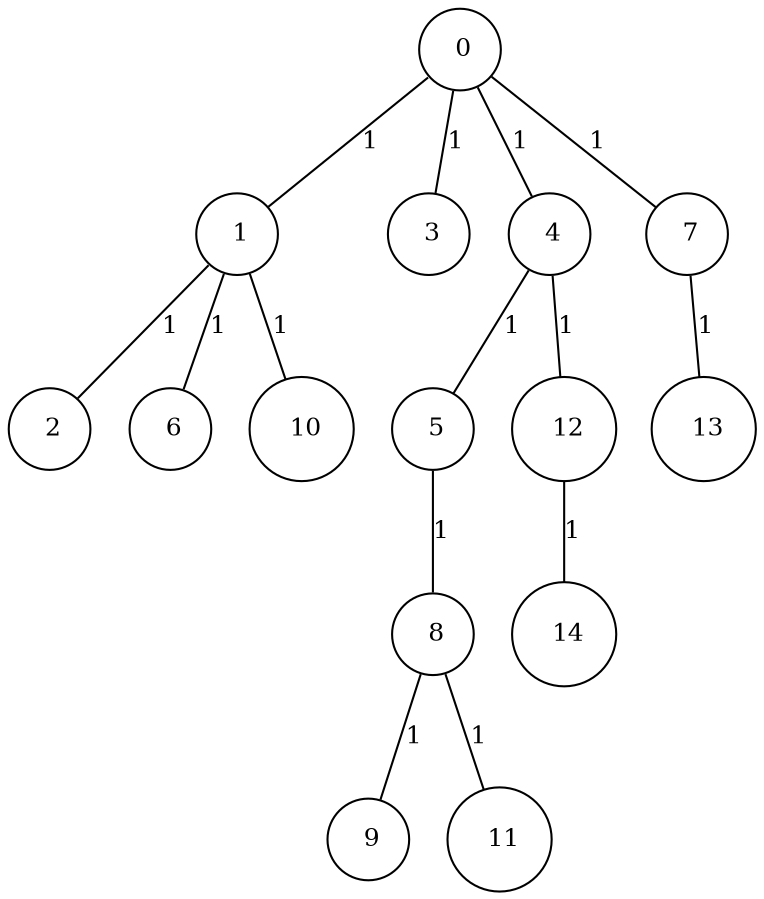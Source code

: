 graph G {
size="8.5,11;"
ratio = "expand;"
fixedsize="true;"
overlap="scale;"
node[shape=circle,width=.12,hight=.12,fontsize=12]
edge[fontsize=12]

0[label=" 0" color=black, pos="0.67291454,0.8029297!"];
1[label=" 1" color=black, pos="0.38447614,2.8946483!"];
2[label=" 2" color=black, pos="0.49720934,1.4114928!"];
3[label=" 3" color=black, pos="0.087149575,1.8405791!"];
4[label=" 4" color=black, pos="2.4876163,1.6439983!"];
5[label=" 5" color=black, pos="1.7932269,2.7994516!"];
6[label=" 6" color=black, pos="2.8919754,0.94833431!"];
7[label=" 7" color=black, pos="1.2538737,2.9386607!"];
8[label=" 8" color=black, pos="1.5765619,1.4486279!"];
9[label=" 9" color=black, pos="1.804615,0.60401413!"];
10[label=" 10" color=black, pos="1.7760034,0.4613897!"];
11[label=" 11" color=black, pos="1.1026863,2.1529847!"];
12[label=" 12" color=black, pos="1.6494749,2.933013!"];
13[label=" 13" color=black, pos="1.7120978,0.95512958!"];
14[label=" 14" color=black, pos="1.8702678,2.2854087!"];
0--1[label="1"]
0--3[label="1"]
0--4[label="1"]
0--7[label="1"]
1--2[label="1"]
1--6[label="1"]
1--10[label="1"]
4--5[label="1"]
4--12[label="1"]
5--8[label="1"]
7--13[label="1"]
8--9[label="1"]
8--11[label="1"]
12--14[label="1"]

}
